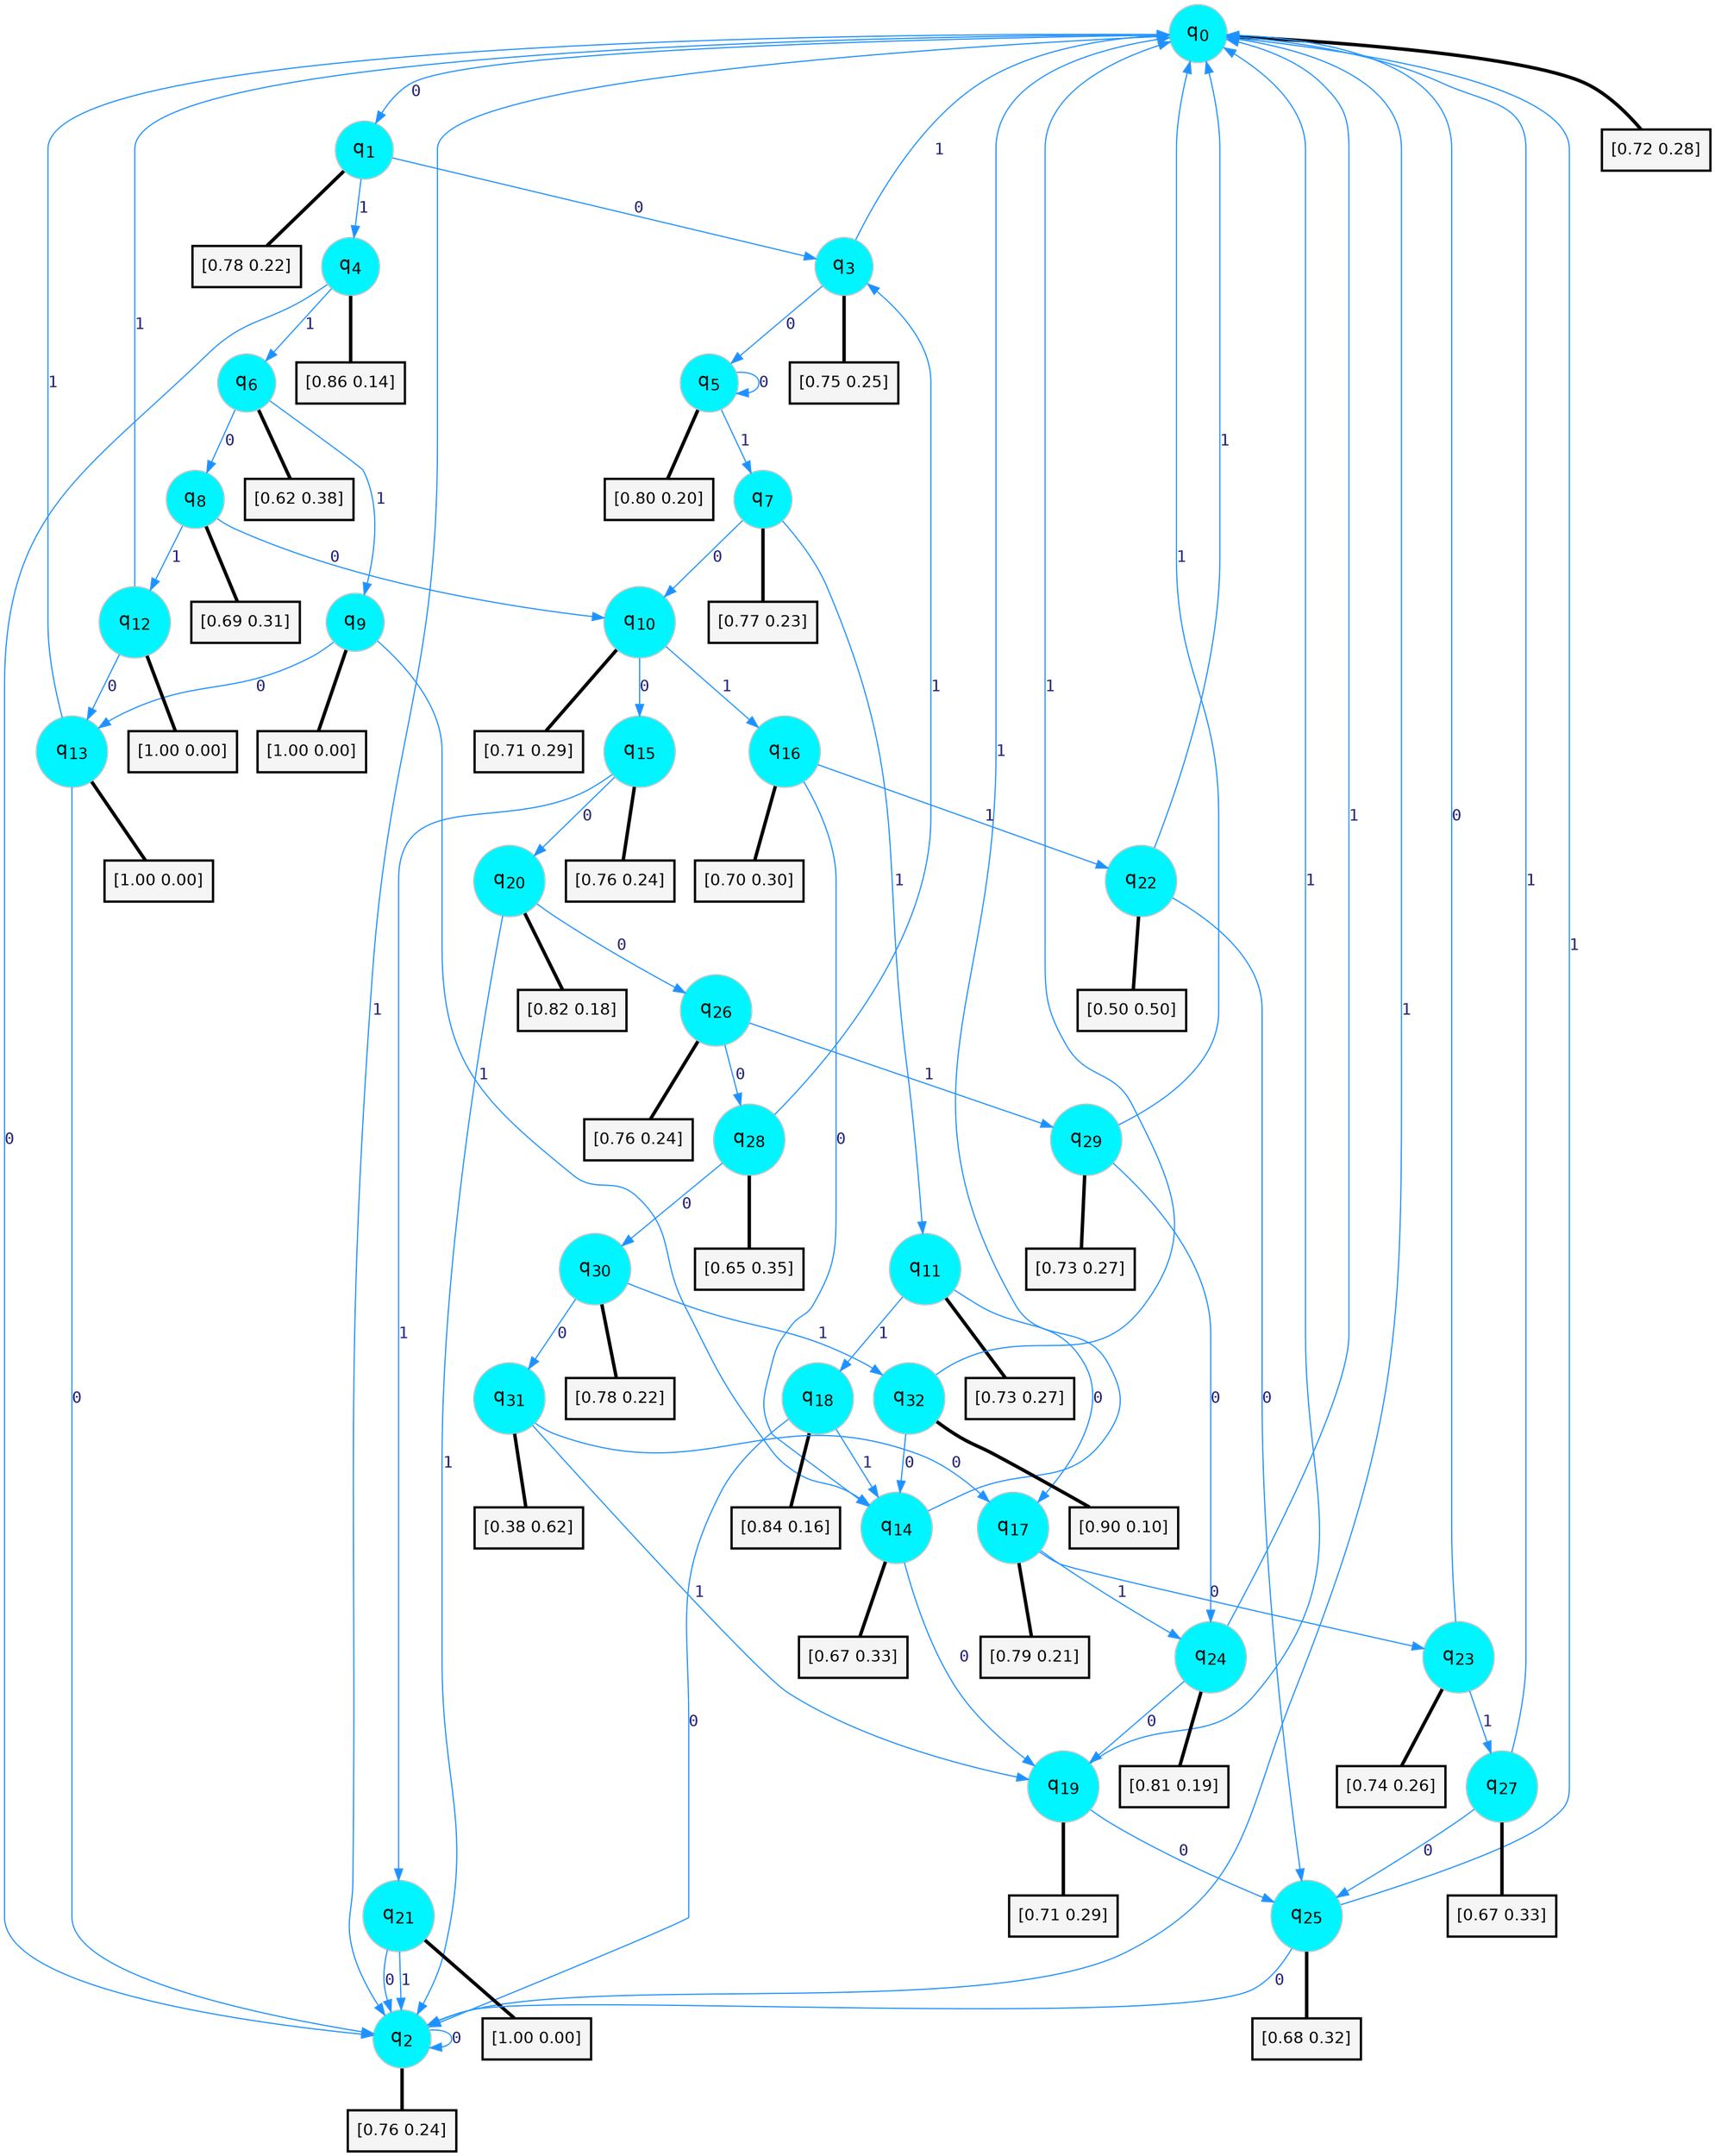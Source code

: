 digraph G {
graph [
bgcolor=transparent, dpi=300, rankdir=TD, size="40,25"];
node [
color=gray, fillcolor=turquoise1, fontcolor=black, fontname=Helvetica, fontsize=16, fontweight=bold, shape=circle, style=filled];
edge [
arrowsize=1, color=dodgerblue1, fontcolor=midnightblue, fontname=courier, fontweight=bold, penwidth=1, style=solid, weight=20];
0[label=<q<SUB>0</SUB>>];
1[label=<q<SUB>1</SUB>>];
2[label=<q<SUB>2</SUB>>];
3[label=<q<SUB>3</SUB>>];
4[label=<q<SUB>4</SUB>>];
5[label=<q<SUB>5</SUB>>];
6[label=<q<SUB>6</SUB>>];
7[label=<q<SUB>7</SUB>>];
8[label=<q<SUB>8</SUB>>];
9[label=<q<SUB>9</SUB>>];
10[label=<q<SUB>10</SUB>>];
11[label=<q<SUB>11</SUB>>];
12[label=<q<SUB>12</SUB>>];
13[label=<q<SUB>13</SUB>>];
14[label=<q<SUB>14</SUB>>];
15[label=<q<SUB>15</SUB>>];
16[label=<q<SUB>16</SUB>>];
17[label=<q<SUB>17</SUB>>];
18[label=<q<SUB>18</SUB>>];
19[label=<q<SUB>19</SUB>>];
20[label=<q<SUB>20</SUB>>];
21[label=<q<SUB>21</SUB>>];
22[label=<q<SUB>22</SUB>>];
23[label=<q<SUB>23</SUB>>];
24[label=<q<SUB>24</SUB>>];
25[label=<q<SUB>25</SUB>>];
26[label=<q<SUB>26</SUB>>];
27[label=<q<SUB>27</SUB>>];
28[label=<q<SUB>28</SUB>>];
29[label=<q<SUB>29</SUB>>];
30[label=<q<SUB>30</SUB>>];
31[label=<q<SUB>31</SUB>>];
32[label=<q<SUB>32</SUB>>];
33[label="[0.72 0.28]", shape=box,fontcolor=black, fontname=Helvetica, fontsize=14, penwidth=2, fillcolor=whitesmoke,color=black];
34[label="[0.78 0.22]", shape=box,fontcolor=black, fontname=Helvetica, fontsize=14, penwidth=2, fillcolor=whitesmoke,color=black];
35[label="[0.76 0.24]", shape=box,fontcolor=black, fontname=Helvetica, fontsize=14, penwidth=2, fillcolor=whitesmoke,color=black];
36[label="[0.75 0.25]", shape=box,fontcolor=black, fontname=Helvetica, fontsize=14, penwidth=2, fillcolor=whitesmoke,color=black];
37[label="[0.86 0.14]", shape=box,fontcolor=black, fontname=Helvetica, fontsize=14, penwidth=2, fillcolor=whitesmoke,color=black];
38[label="[0.80 0.20]", shape=box,fontcolor=black, fontname=Helvetica, fontsize=14, penwidth=2, fillcolor=whitesmoke,color=black];
39[label="[0.62 0.38]", shape=box,fontcolor=black, fontname=Helvetica, fontsize=14, penwidth=2, fillcolor=whitesmoke,color=black];
40[label="[0.77 0.23]", shape=box,fontcolor=black, fontname=Helvetica, fontsize=14, penwidth=2, fillcolor=whitesmoke,color=black];
41[label="[0.69 0.31]", shape=box,fontcolor=black, fontname=Helvetica, fontsize=14, penwidth=2, fillcolor=whitesmoke,color=black];
42[label="[1.00 0.00]", shape=box,fontcolor=black, fontname=Helvetica, fontsize=14, penwidth=2, fillcolor=whitesmoke,color=black];
43[label="[0.71 0.29]", shape=box,fontcolor=black, fontname=Helvetica, fontsize=14, penwidth=2, fillcolor=whitesmoke,color=black];
44[label="[0.73 0.27]", shape=box,fontcolor=black, fontname=Helvetica, fontsize=14, penwidth=2, fillcolor=whitesmoke,color=black];
45[label="[1.00 0.00]", shape=box,fontcolor=black, fontname=Helvetica, fontsize=14, penwidth=2, fillcolor=whitesmoke,color=black];
46[label="[1.00 0.00]", shape=box,fontcolor=black, fontname=Helvetica, fontsize=14, penwidth=2, fillcolor=whitesmoke,color=black];
47[label="[0.67 0.33]", shape=box,fontcolor=black, fontname=Helvetica, fontsize=14, penwidth=2, fillcolor=whitesmoke,color=black];
48[label="[0.76 0.24]", shape=box,fontcolor=black, fontname=Helvetica, fontsize=14, penwidth=2, fillcolor=whitesmoke,color=black];
49[label="[0.70 0.30]", shape=box,fontcolor=black, fontname=Helvetica, fontsize=14, penwidth=2, fillcolor=whitesmoke,color=black];
50[label="[0.79 0.21]", shape=box,fontcolor=black, fontname=Helvetica, fontsize=14, penwidth=2, fillcolor=whitesmoke,color=black];
51[label="[0.84 0.16]", shape=box,fontcolor=black, fontname=Helvetica, fontsize=14, penwidth=2, fillcolor=whitesmoke,color=black];
52[label="[0.71 0.29]", shape=box,fontcolor=black, fontname=Helvetica, fontsize=14, penwidth=2, fillcolor=whitesmoke,color=black];
53[label="[0.82 0.18]", shape=box,fontcolor=black, fontname=Helvetica, fontsize=14, penwidth=2, fillcolor=whitesmoke,color=black];
54[label="[1.00 0.00]", shape=box,fontcolor=black, fontname=Helvetica, fontsize=14, penwidth=2, fillcolor=whitesmoke,color=black];
55[label="[0.50 0.50]", shape=box,fontcolor=black, fontname=Helvetica, fontsize=14, penwidth=2, fillcolor=whitesmoke,color=black];
56[label="[0.74 0.26]", shape=box,fontcolor=black, fontname=Helvetica, fontsize=14, penwidth=2, fillcolor=whitesmoke,color=black];
57[label="[0.81 0.19]", shape=box,fontcolor=black, fontname=Helvetica, fontsize=14, penwidth=2, fillcolor=whitesmoke,color=black];
58[label="[0.68 0.32]", shape=box,fontcolor=black, fontname=Helvetica, fontsize=14, penwidth=2, fillcolor=whitesmoke,color=black];
59[label="[0.76 0.24]", shape=box,fontcolor=black, fontname=Helvetica, fontsize=14, penwidth=2, fillcolor=whitesmoke,color=black];
60[label="[0.67 0.33]", shape=box,fontcolor=black, fontname=Helvetica, fontsize=14, penwidth=2, fillcolor=whitesmoke,color=black];
61[label="[0.65 0.35]", shape=box,fontcolor=black, fontname=Helvetica, fontsize=14, penwidth=2, fillcolor=whitesmoke,color=black];
62[label="[0.73 0.27]", shape=box,fontcolor=black, fontname=Helvetica, fontsize=14, penwidth=2, fillcolor=whitesmoke,color=black];
63[label="[0.78 0.22]", shape=box,fontcolor=black, fontname=Helvetica, fontsize=14, penwidth=2, fillcolor=whitesmoke,color=black];
64[label="[0.38 0.62]", shape=box,fontcolor=black, fontname=Helvetica, fontsize=14, penwidth=2, fillcolor=whitesmoke,color=black];
65[label="[0.90 0.10]", shape=box,fontcolor=black, fontname=Helvetica, fontsize=14, penwidth=2, fillcolor=whitesmoke,color=black];
0->1 [label=0];
0->2 [label=1];
0->33 [arrowhead=none, penwidth=3,color=black];
1->3 [label=0];
1->4 [label=1];
1->34 [arrowhead=none, penwidth=3,color=black];
2->2 [label=0];
2->0 [label=1];
2->35 [arrowhead=none, penwidth=3,color=black];
3->5 [label=0];
3->0 [label=1];
3->36 [arrowhead=none, penwidth=3,color=black];
4->2 [label=0];
4->6 [label=1];
4->37 [arrowhead=none, penwidth=3,color=black];
5->5 [label=0];
5->7 [label=1];
5->38 [arrowhead=none, penwidth=3,color=black];
6->8 [label=0];
6->9 [label=1];
6->39 [arrowhead=none, penwidth=3,color=black];
7->10 [label=0];
7->11 [label=1];
7->40 [arrowhead=none, penwidth=3,color=black];
8->10 [label=0];
8->12 [label=1];
8->41 [arrowhead=none, penwidth=3,color=black];
9->13 [label=0];
9->14 [label=1];
9->42 [arrowhead=none, penwidth=3,color=black];
10->15 [label=0];
10->16 [label=1];
10->43 [arrowhead=none, penwidth=3,color=black];
11->17 [label=0];
11->18 [label=1];
11->44 [arrowhead=none, penwidth=3,color=black];
12->13 [label=0];
12->0 [label=1];
12->45 [arrowhead=none, penwidth=3,color=black];
13->2 [label=0];
13->0 [label=1];
13->46 [arrowhead=none, penwidth=3,color=black];
14->19 [label=0];
14->0 [label=1];
14->47 [arrowhead=none, penwidth=3,color=black];
15->20 [label=0];
15->21 [label=1];
15->48 [arrowhead=none, penwidth=3,color=black];
16->14 [label=0];
16->22 [label=1];
16->49 [arrowhead=none, penwidth=3,color=black];
17->23 [label=0];
17->24 [label=1];
17->50 [arrowhead=none, penwidth=3,color=black];
18->2 [label=0];
18->14 [label=1];
18->51 [arrowhead=none, penwidth=3,color=black];
19->25 [label=0];
19->0 [label=1];
19->52 [arrowhead=none, penwidth=3,color=black];
20->26 [label=0];
20->2 [label=1];
20->53 [arrowhead=none, penwidth=3,color=black];
21->2 [label=0];
21->2 [label=1];
21->54 [arrowhead=none, penwidth=3,color=black];
22->25 [label=0];
22->0 [label=1];
22->55 [arrowhead=none, penwidth=3,color=black];
23->0 [label=0];
23->27 [label=1];
23->56 [arrowhead=none, penwidth=3,color=black];
24->19 [label=0];
24->0 [label=1];
24->57 [arrowhead=none, penwidth=3,color=black];
25->2 [label=0];
25->0 [label=1];
25->58 [arrowhead=none, penwidth=3,color=black];
26->28 [label=0];
26->29 [label=1];
26->59 [arrowhead=none, penwidth=3,color=black];
27->25 [label=0];
27->0 [label=1];
27->60 [arrowhead=none, penwidth=3,color=black];
28->30 [label=0];
28->3 [label=1];
28->61 [arrowhead=none, penwidth=3,color=black];
29->24 [label=0];
29->0 [label=1];
29->62 [arrowhead=none, penwidth=3,color=black];
30->31 [label=0];
30->32 [label=1];
30->63 [arrowhead=none, penwidth=3,color=black];
31->17 [label=0];
31->19 [label=1];
31->64 [arrowhead=none, penwidth=3,color=black];
32->14 [label=0];
32->0 [label=1];
32->65 [arrowhead=none, penwidth=3,color=black];
}
